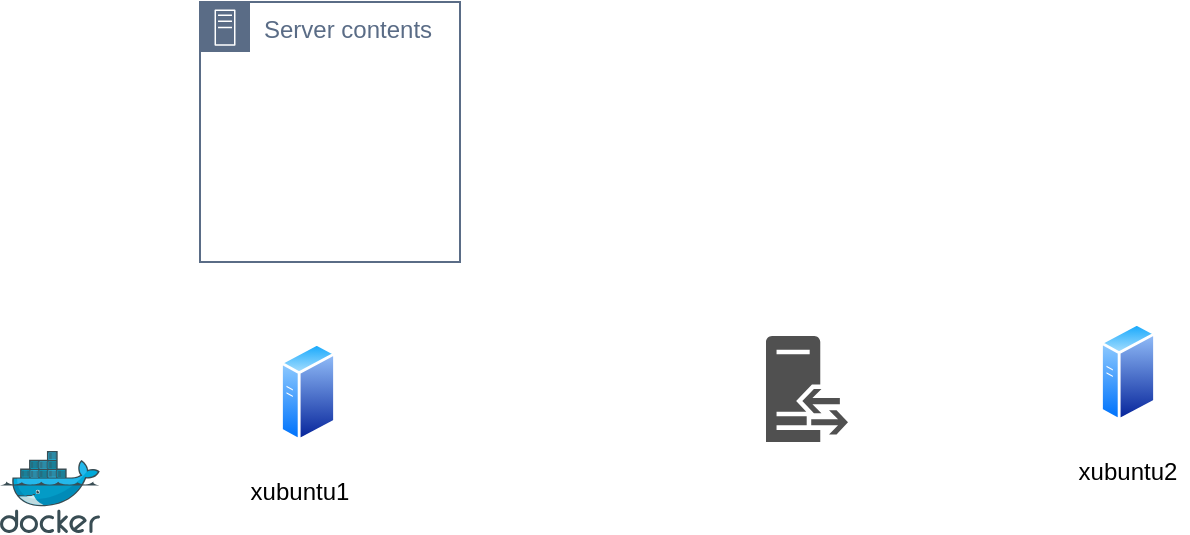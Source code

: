 <mxfile version="20.8.5" type="github">
  <diagram id="zLyevtB7APUDjZa6CcbD" name="Page-1">
    <mxGraphModel dx="1434" dy="782" grid="1" gridSize="10" guides="1" tooltips="1" connect="1" arrows="1" fold="1" page="1" pageScale="1" pageWidth="850" pageHeight="1100" math="0" shadow="0">
      <root>
        <mxCell id="0" />
        <mxCell id="1" parent="0" />
        <mxCell id="3y6Dgdou_BlMhma2LoOi-1" value="" style="aspect=fixed;perimeter=ellipsePerimeter;html=1;align=center;shadow=0;dashed=0;spacingTop=3;image;image=img/lib/active_directory/generic_server.svg;" vertex="1" parent="1">
          <mxGeometry x="190" y="290" width="28.0" height="50" as="geometry" />
        </mxCell>
        <mxCell id="3y6Dgdou_BlMhma2LoOi-2" value="" style="aspect=fixed;perimeter=ellipsePerimeter;html=1;align=center;shadow=0;dashed=0;spacingTop=3;image;image=img/lib/active_directory/generic_server.svg;" vertex="1" parent="1">
          <mxGeometry x="600" y="280" width="28.0" height="50" as="geometry" />
        </mxCell>
        <mxCell id="3y6Dgdou_BlMhma2LoOi-3" value="xubuntu1" style="text;strokeColor=none;align=center;fillColor=none;html=1;verticalAlign=middle;whiteSpace=wrap;rounded=0;" vertex="1" parent="1">
          <mxGeometry x="170" y="350" width="60" height="30" as="geometry" />
        </mxCell>
        <mxCell id="3y6Dgdou_BlMhma2LoOi-4" value="xubuntu2" style="text;strokeColor=none;align=center;fillColor=none;html=1;verticalAlign=middle;whiteSpace=wrap;rounded=0;" vertex="1" parent="1">
          <mxGeometry x="584" y="340" width="60" height="30" as="geometry" />
        </mxCell>
        <mxCell id="3y6Dgdou_BlMhma2LoOi-5" value="Server contents" style="points=[[0,0],[0.25,0],[0.5,0],[0.75,0],[1,0],[1,0.25],[1,0.5],[1,0.75],[1,1],[0.75,1],[0.5,1],[0.25,1],[0,1],[0,0.75],[0,0.5],[0,0.25]];outlineConnect=0;gradientColor=none;html=1;whiteSpace=wrap;fontSize=12;fontStyle=0;container=1;pointerEvents=0;collapsible=0;recursiveResize=0;shape=mxgraph.aws4.group;grIcon=mxgraph.aws4.group_on_premise;strokeColor=#5A6C86;fillColor=none;verticalAlign=top;align=left;spacingLeft=30;fontColor=#5A6C86;dashed=0;" vertex="1" parent="1">
          <mxGeometry x="150" y="120" width="130" height="130" as="geometry" />
        </mxCell>
        <mxCell id="3y6Dgdou_BlMhma2LoOi-6" value="" style="sketch=0;aspect=fixed;html=1;points=[];align=center;image;fontSize=12;image=img/lib/mscae/Docker.svg;" vertex="1" parent="1">
          <mxGeometry x="50" y="344.5" width="50" height="41" as="geometry" />
        </mxCell>
        <mxCell id="3y6Dgdou_BlMhma2LoOi-7" value="" style="sketch=0;pointerEvents=1;shadow=0;dashed=0;html=1;strokeColor=none;fillColor=#505050;labelPosition=center;verticalLabelPosition=bottom;verticalAlign=top;outlineConnect=0;align=center;shape=mxgraph.office.servers.reverse_proxy;" vertex="1" parent="1">
          <mxGeometry x="433" y="287" width="41" height="53" as="geometry" />
        </mxCell>
      </root>
    </mxGraphModel>
  </diagram>
</mxfile>
